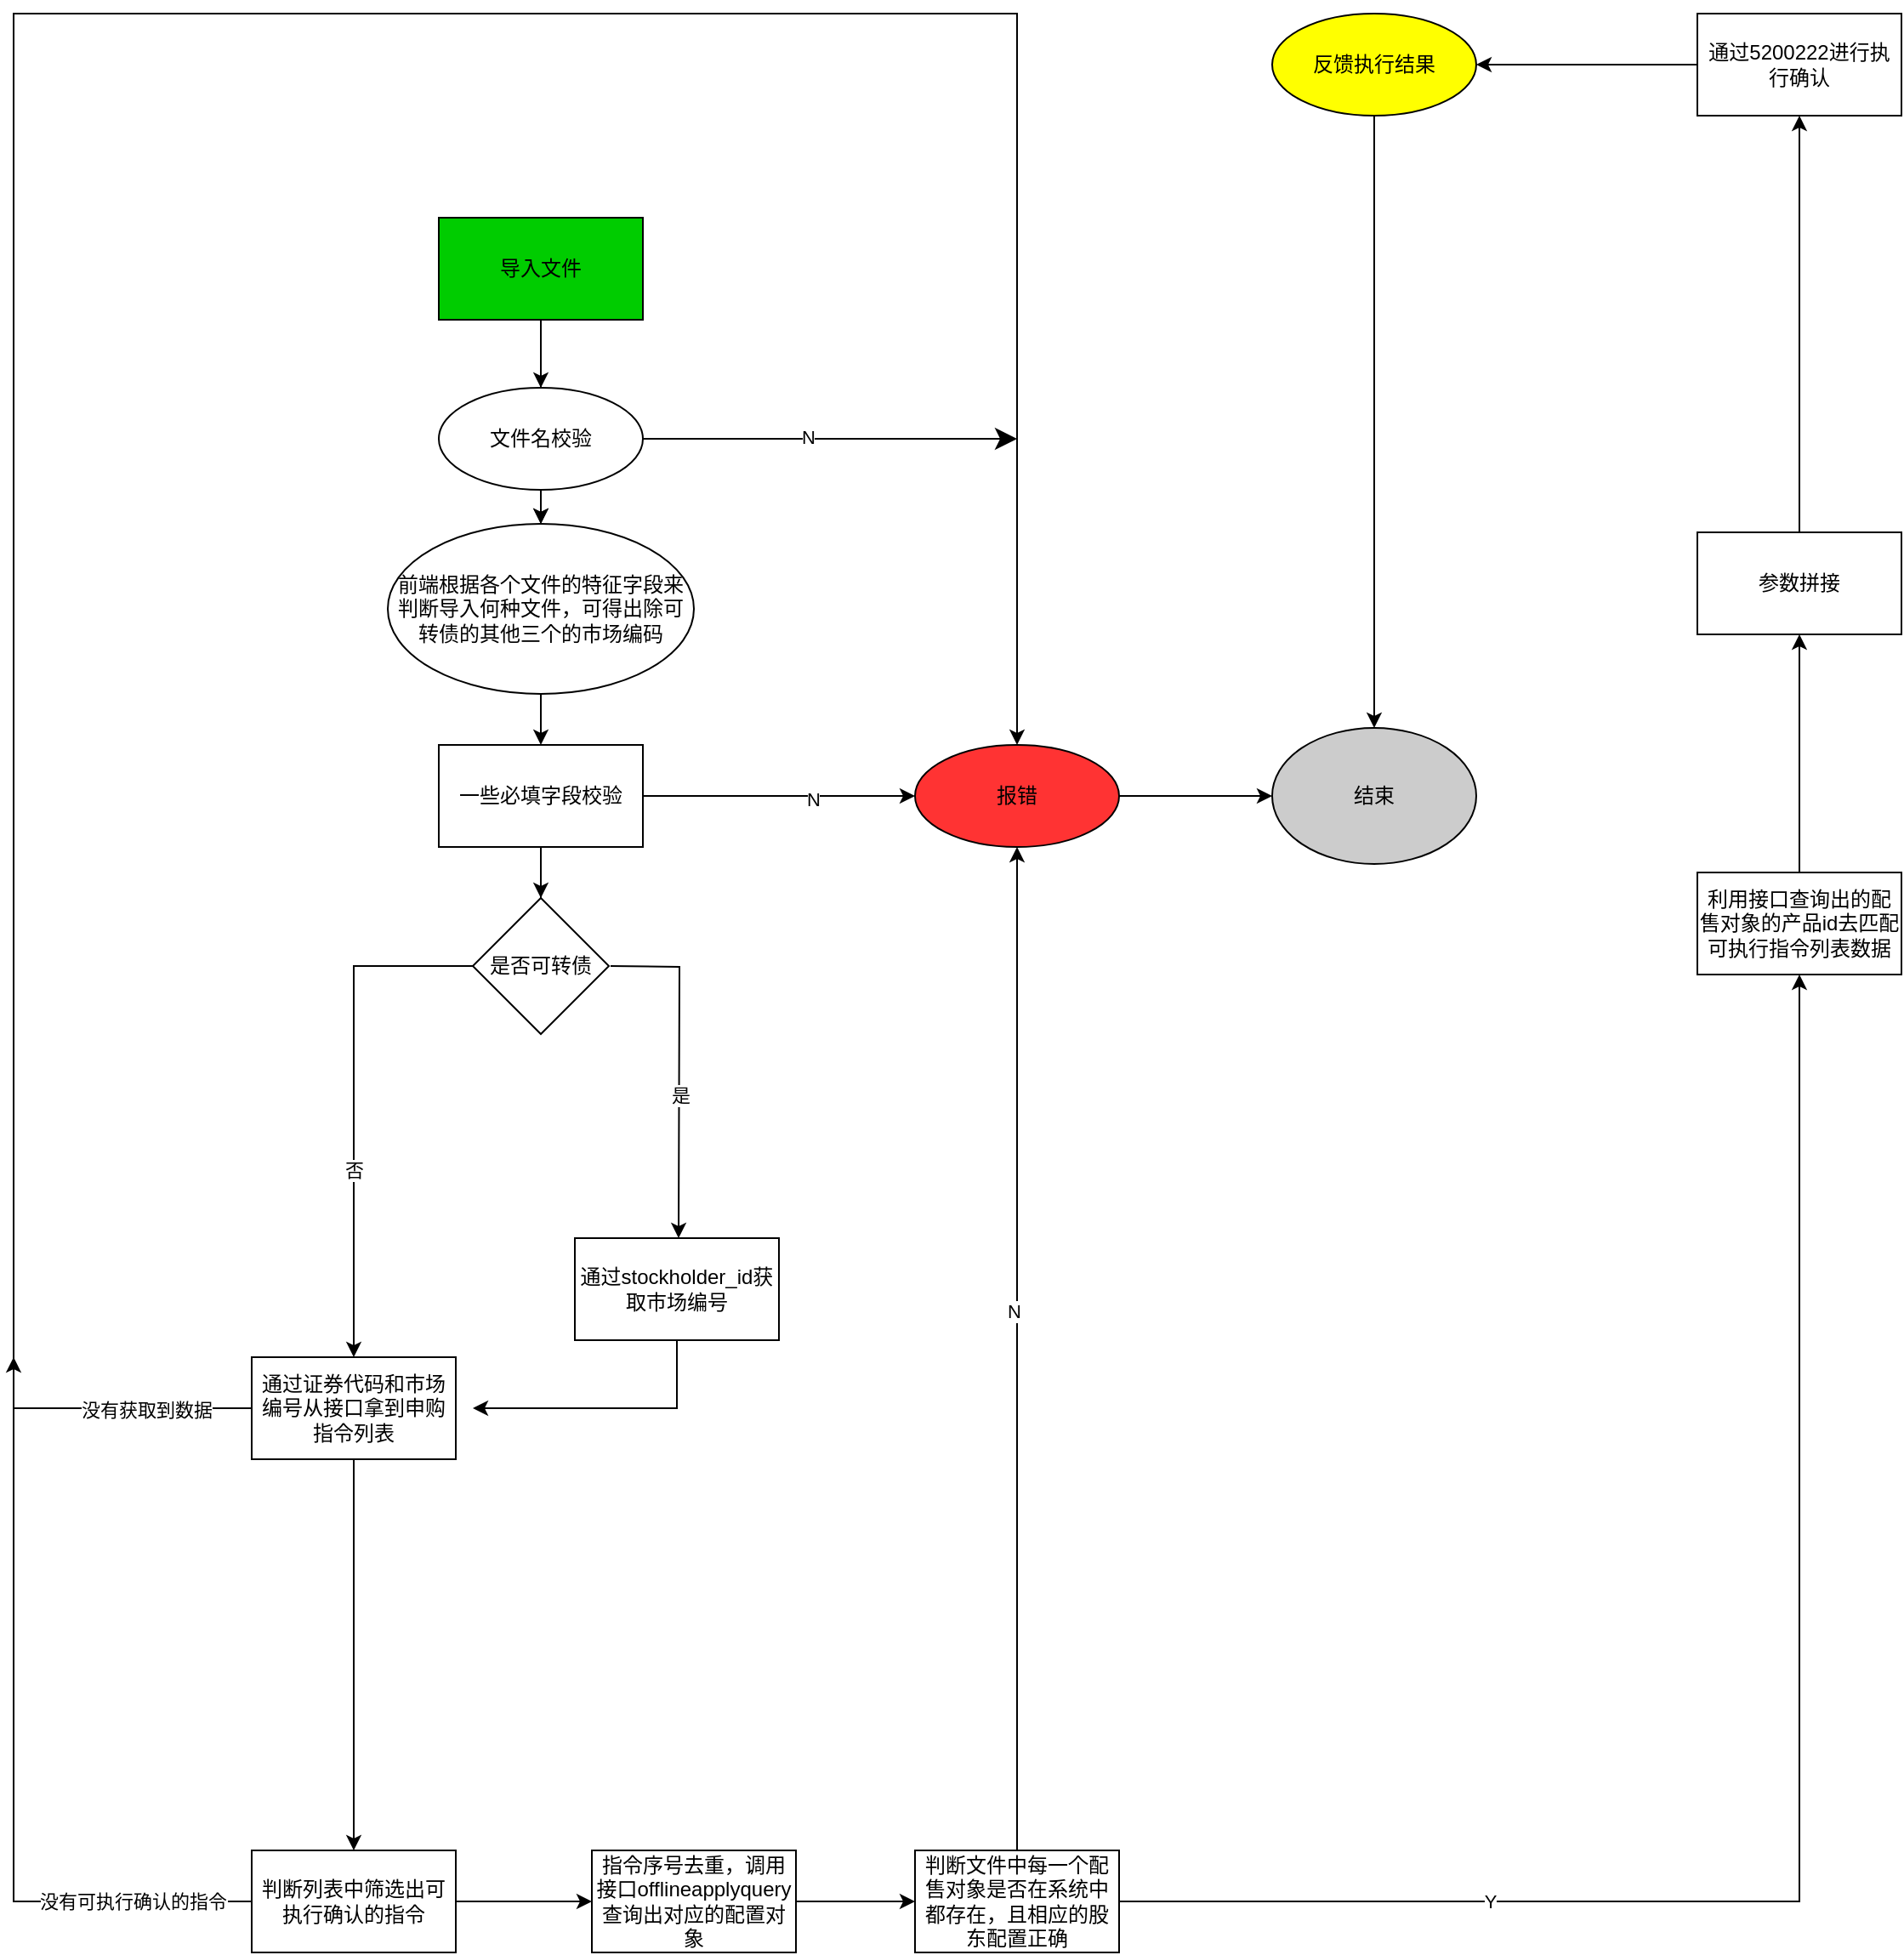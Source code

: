 <mxfile version="15.3.0" type="github">
  <diagram id="tyzSk7_lH9VJJXgL34DW" name="Page-1">
    <mxGraphModel dx="1422" dy="762" grid="1" gridSize="10" guides="1" tooltips="1" connect="1" arrows="1" fold="1" page="1" pageScale="1" pageWidth="1169" pageHeight="1654" math="0" shadow="0">
      <root>
        <mxCell id="0" />
        <mxCell id="1" parent="0" />
        <mxCell id="exUFgxOLjet-AzG1wuCk-4" value="" style="edgeStyle=orthogonalEdgeStyle;rounded=0;orthogonalLoop=1;jettySize=auto;html=1;startArrow=none;" parent="1" source="exUFgxOLjet-AzG1wuCk-5" target="exUFgxOLjet-AzG1wuCk-3" edge="1">
          <mxGeometry relative="1" as="geometry" />
        </mxCell>
        <mxCell id="exUFgxOLjet-AzG1wuCk-6" value="" style="edgeStyle=orthogonalEdgeStyle;rounded=0;orthogonalLoop=1;jettySize=auto;html=1;" parent="1" source="exUFgxOLjet-AzG1wuCk-1" target="exUFgxOLjet-AzG1wuCk-5" edge="1">
          <mxGeometry relative="1" as="geometry" />
        </mxCell>
        <mxCell id="exUFgxOLjet-AzG1wuCk-8" value="" style="edgeStyle=orthogonalEdgeStyle;rounded=0;orthogonalLoop=1;jettySize=auto;html=1;" parent="1" source="exUFgxOLjet-AzG1wuCk-1" target="exUFgxOLjet-AzG1wuCk-5" edge="1">
          <mxGeometry relative="1" as="geometry" />
        </mxCell>
        <mxCell id="exUFgxOLjet-AzG1wuCk-13" value="" style="edgeStyle=orthogonalEdgeStyle;rounded=0;orthogonalLoop=1;jettySize=auto;html=1;" parent="1" source="exUFgxOLjet-AzG1wuCk-1" target="exUFgxOLjet-AzG1wuCk-12" edge="1">
          <mxGeometry relative="1" as="geometry" />
        </mxCell>
        <mxCell id="exUFgxOLjet-AzG1wuCk-1" value="导入文件" style="rounded=0;whiteSpace=wrap;html=1;fillColor=#00CC00;" parent="1" vertex="1">
          <mxGeometry x="870" y="240" width="120" height="60" as="geometry" />
        </mxCell>
        <mxCell id="exUFgxOLjet-AzG1wuCk-16" value="" style="edgeStyle=orthogonalEdgeStyle;rounded=0;orthogonalLoop=1;jettySize=auto;html=1;startArrow=none;exitX=0;exitY=0.5;exitDx=0;exitDy=0;" parent="1" source="g0_fx2HfrhNK7-xycyEK-6" target="exUFgxOLjet-AzG1wuCk-15" edge="1">
          <mxGeometry relative="1" as="geometry" />
        </mxCell>
        <mxCell id="g0_fx2HfrhNK7-xycyEK-10" value="否" style="edgeLabel;html=1;align=center;verticalAlign=middle;resizable=0;points=[];" parent="exUFgxOLjet-AzG1wuCk-16" vertex="1" connectable="0">
          <mxGeometry x="-0.006" y="1" relative="1" as="geometry">
            <mxPoint x="-1" y="41" as="offset" />
          </mxGeometry>
        </mxCell>
        <mxCell id="g0_fx2HfrhNK7-xycyEK-7" value="" style="edgeStyle=orthogonalEdgeStyle;rounded=0;orthogonalLoop=1;jettySize=auto;html=1;" parent="1" source="exUFgxOLjet-AzG1wuCk-3" target="g0_fx2HfrhNK7-xycyEK-6" edge="1">
          <mxGeometry relative="1" as="geometry" />
        </mxCell>
        <mxCell id="g0_fx2HfrhNK7-xycyEK-24" style="edgeStyle=orthogonalEdgeStyle;rounded=0;orthogonalLoop=1;jettySize=auto;html=1;entryX=0;entryY=0.5;entryDx=0;entryDy=0;" parent="1" source="exUFgxOLjet-AzG1wuCk-3" target="g0_fx2HfrhNK7-xycyEK-23" edge="1">
          <mxGeometry relative="1" as="geometry" />
        </mxCell>
        <mxCell id="PnK6JRSYo8JlKIrQunw2-4" value="N" style="edgeLabel;html=1;align=center;verticalAlign=middle;resizable=0;points=[];" vertex="1" connectable="0" parent="g0_fx2HfrhNK7-xycyEK-24">
          <mxGeometry x="0.25" y="-2" relative="1" as="geometry">
            <mxPoint as="offset" />
          </mxGeometry>
        </mxCell>
        <mxCell id="exUFgxOLjet-AzG1wuCk-3" value="一些必填字段校验" style="whiteSpace=wrap;html=1;rounded=0;" parent="1" vertex="1">
          <mxGeometry x="870" y="550" width="120" height="60" as="geometry" />
        </mxCell>
        <mxCell id="exUFgxOLjet-AzG1wuCk-5" value="前端根据各个文件的特征字段来判断导入何种文件，可得出除可转债的其他三个的市场编码" style="ellipse;whiteSpace=wrap;html=1;rounded=0;" parent="1" vertex="1">
          <mxGeometry x="840" y="420" width="180" height="100" as="geometry" />
        </mxCell>
        <mxCell id="exUFgxOLjet-AzG1wuCk-7" value="" style="edgeStyle=orthogonalEdgeStyle;rounded=0;orthogonalLoop=1;jettySize=auto;html=1;endArrow=none;startArrow=none;" parent="1" source="exUFgxOLjet-AzG1wuCk-12" target="exUFgxOLjet-AzG1wuCk-5" edge="1">
          <mxGeometry relative="1" as="geometry">
            <mxPoint x="930" y="300" as="sourcePoint" />
            <mxPoint x="920" y="620" as="targetPoint" />
          </mxGeometry>
        </mxCell>
        <mxCell id="g0_fx2HfrhNK7-xycyEK-21" style="edgeStyle=orthogonalEdgeStyle;rounded=0;orthogonalLoop=1;jettySize=auto;html=1;endArrow=classic;endFill=1;endSize=10;strokeWidth=1;" parent="1" source="exUFgxOLjet-AzG1wuCk-12" edge="1">
          <mxGeometry relative="1" as="geometry">
            <mxPoint x="1210" y="370" as="targetPoint" />
          </mxGeometry>
        </mxCell>
        <mxCell id="PnK6JRSYo8JlKIrQunw2-3" value="N" style="edgeLabel;html=1;align=center;verticalAlign=middle;resizable=0;points=[];" vertex="1" connectable="0" parent="g0_fx2HfrhNK7-xycyEK-21">
          <mxGeometry x="-0.118" y="1" relative="1" as="geometry">
            <mxPoint as="offset" />
          </mxGeometry>
        </mxCell>
        <mxCell id="exUFgxOLjet-AzG1wuCk-12" value="文件名校验" style="ellipse;whiteSpace=wrap;html=1;rounded=0;" parent="1" vertex="1">
          <mxGeometry x="870" y="340" width="120" height="60" as="geometry" />
        </mxCell>
        <mxCell id="exUFgxOLjet-AzG1wuCk-14" value="" style="edgeStyle=orthogonalEdgeStyle;rounded=0;orthogonalLoop=1;jettySize=auto;html=1;endArrow=none;" parent="1" source="exUFgxOLjet-AzG1wuCk-1" target="exUFgxOLjet-AzG1wuCk-12" edge="1">
          <mxGeometry relative="1" as="geometry">
            <mxPoint x="930" y="300" as="sourcePoint" />
            <mxPoint x="930" y="440" as="targetPoint" />
          </mxGeometry>
        </mxCell>
        <mxCell id="g0_fx2HfrhNK7-xycyEK-27" style="edgeStyle=orthogonalEdgeStyle;rounded=0;orthogonalLoop=1;jettySize=auto;html=1;entryX=0.5;entryY=0;entryDx=0;entryDy=0;" parent="1" source="exUFgxOLjet-AzG1wuCk-15" target="g0_fx2HfrhNK7-xycyEK-23" edge="1">
          <mxGeometry relative="1" as="geometry">
            <mxPoint x="1210" y="540" as="targetPoint" />
            <Array as="points">
              <mxPoint x="620" y="940" />
              <mxPoint x="620" y="120" />
              <mxPoint x="1210" y="120" />
            </Array>
          </mxGeometry>
        </mxCell>
        <mxCell id="g0_fx2HfrhNK7-xycyEK-30" value="没有获取到数据" style="edgeLabel;html=1;align=center;verticalAlign=middle;resizable=0;points=[];" parent="g0_fx2HfrhNK7-xycyEK-27" vertex="1" connectable="0">
          <mxGeometry x="-0.948" y="1" relative="1" as="geometry">
            <mxPoint x="-11" as="offset" />
          </mxGeometry>
        </mxCell>
        <mxCell id="g0_fx2HfrhNK7-xycyEK-29" style="edgeStyle=orthogonalEdgeStyle;rounded=0;orthogonalLoop=1;jettySize=auto;html=1;" parent="1" source="exUFgxOLjet-AzG1wuCk-15" edge="1">
          <mxGeometry relative="1" as="geometry">
            <mxPoint x="820" y="1200" as="targetPoint" />
          </mxGeometry>
        </mxCell>
        <mxCell id="exUFgxOLjet-AzG1wuCk-15" value="通过证券代码和市场编号从接口拿到申购指令列表" style="rounded=0;whiteSpace=wrap;html=1;" parent="1" vertex="1">
          <mxGeometry x="760" y="910" width="120" height="60" as="geometry" />
        </mxCell>
        <mxCell id="exUFgxOLjet-AzG1wuCk-20" value="" style="edgeStyle=orthogonalEdgeStyle;rounded=0;orthogonalLoop=1;jettySize=auto;html=1;" parent="1" source="exUFgxOLjet-AzG1wuCk-17" target="exUFgxOLjet-AzG1wuCk-19" edge="1">
          <mxGeometry relative="1" as="geometry" />
        </mxCell>
        <mxCell id="g0_fx2HfrhNK7-xycyEK-31" style="edgeStyle=orthogonalEdgeStyle;rounded=0;orthogonalLoop=1;jettySize=auto;html=1;" parent="1" source="exUFgxOLjet-AzG1wuCk-17" edge="1">
          <mxGeometry relative="1" as="geometry">
            <mxPoint x="620" y="910" as="targetPoint" />
            <Array as="points">
              <mxPoint x="620" y="1230" />
            </Array>
          </mxGeometry>
        </mxCell>
        <mxCell id="g0_fx2HfrhNK7-xycyEK-33" value="没有可执行确认的指令" style="edgeLabel;html=1;align=center;verticalAlign=middle;resizable=0;points=[];" parent="g0_fx2HfrhNK7-xycyEK-31" vertex="1" connectable="0">
          <mxGeometry x="-0.813" relative="1" as="geometry">
            <mxPoint x="-27" as="offset" />
          </mxGeometry>
        </mxCell>
        <mxCell id="exUFgxOLjet-AzG1wuCk-17" value="判断列表中筛选出可执行确认的指令" style="rounded=0;whiteSpace=wrap;html=1;" parent="1" vertex="1">
          <mxGeometry x="760" y="1200" width="120" height="60" as="geometry" />
        </mxCell>
        <mxCell id="exUFgxOLjet-AzG1wuCk-22" value="" style="edgeStyle=orthogonalEdgeStyle;rounded=0;orthogonalLoop=1;jettySize=auto;html=1;" parent="1" source="exUFgxOLjet-AzG1wuCk-19" target="exUFgxOLjet-AzG1wuCk-21" edge="1">
          <mxGeometry relative="1" as="geometry" />
        </mxCell>
        <mxCell id="exUFgxOLjet-AzG1wuCk-19" value="指令序号去重，调用接口offlineapplyquery查询出对应的配置对象" style="rounded=0;whiteSpace=wrap;html=1;" parent="1" vertex="1">
          <mxGeometry x="960" y="1200" width="120" height="60" as="geometry" />
        </mxCell>
        <mxCell id="exUFgxOLjet-AzG1wuCk-26" value="" style="edgeStyle=orthogonalEdgeStyle;rounded=0;orthogonalLoop=1;jettySize=auto;html=1;" parent="1" source="exUFgxOLjet-AzG1wuCk-21" target="exUFgxOLjet-AzG1wuCk-25" edge="1">
          <mxGeometry relative="1" as="geometry">
            <Array as="points">
              <mxPoint x="1670" y="1230" />
            </Array>
          </mxGeometry>
        </mxCell>
        <mxCell id="g0_fx2HfrhNK7-xycyEK-37" value="Y" style="edgeLabel;html=1;align=center;verticalAlign=middle;resizable=0;points=[];" parent="exUFgxOLjet-AzG1wuCk-26" vertex="1" connectable="0">
          <mxGeometry x="-0.69" y="-1" relative="1" as="geometry">
            <mxPoint x="71" y="-1" as="offset" />
          </mxGeometry>
        </mxCell>
        <mxCell id="PnK6JRSYo8JlKIrQunw2-1" style="edgeStyle=orthogonalEdgeStyle;rounded=0;orthogonalLoop=1;jettySize=auto;html=1;entryX=0.5;entryY=1;entryDx=0;entryDy=0;" edge="1" parent="1" source="exUFgxOLjet-AzG1wuCk-21" target="g0_fx2HfrhNK7-xycyEK-23">
          <mxGeometry relative="1" as="geometry">
            <mxPoint x="1210" y="620" as="targetPoint" />
          </mxGeometry>
        </mxCell>
        <mxCell id="PnK6JRSYo8JlKIrQunw2-2" value="N" style="edgeLabel;html=1;align=center;verticalAlign=middle;resizable=0;points=[];" vertex="1" connectable="0" parent="PnK6JRSYo8JlKIrQunw2-1">
          <mxGeometry x="0.075" y="2" relative="1" as="geometry">
            <mxPoint as="offset" />
          </mxGeometry>
        </mxCell>
        <mxCell id="exUFgxOLjet-AzG1wuCk-21" value="判断文件中每一个配售对象是否在系统中都存在，且相应的股东配置正确" style="whiteSpace=wrap;html=1;rounded=0;" parent="1" vertex="1">
          <mxGeometry x="1150" y="1200" width="120" height="60" as="geometry" />
        </mxCell>
        <mxCell id="exUFgxOLjet-AzG1wuCk-28" value="" style="edgeStyle=orthogonalEdgeStyle;rounded=0;orthogonalLoop=1;jettySize=auto;html=1;" parent="1" source="exUFgxOLjet-AzG1wuCk-25" target="exUFgxOLjet-AzG1wuCk-27" edge="1">
          <mxGeometry relative="1" as="geometry" />
        </mxCell>
        <mxCell id="exUFgxOLjet-AzG1wuCk-25" value="利用接口查询出的配售对象的产品id去匹配可执行指令列表数据" style="whiteSpace=wrap;html=1;rounded=0;" parent="1" vertex="1">
          <mxGeometry x="1610" y="625" width="120" height="60" as="geometry" />
        </mxCell>
        <mxCell id="exUFgxOLjet-AzG1wuCk-30" value="" style="edgeStyle=orthogonalEdgeStyle;rounded=0;orthogonalLoop=1;jettySize=auto;html=1;" parent="1" source="exUFgxOLjet-AzG1wuCk-27" target="exUFgxOLjet-AzG1wuCk-29" edge="1">
          <mxGeometry relative="1" as="geometry" />
        </mxCell>
        <mxCell id="exUFgxOLjet-AzG1wuCk-27" value="参数拼接" style="whiteSpace=wrap;html=1;rounded=0;" parent="1" vertex="1">
          <mxGeometry x="1610" y="425" width="120" height="60" as="geometry" />
        </mxCell>
        <mxCell id="exUFgxOLjet-AzG1wuCk-32" value="" style="edgeStyle=orthogonalEdgeStyle;rounded=0;orthogonalLoop=1;jettySize=auto;html=1;" parent="1" source="exUFgxOLjet-AzG1wuCk-29" target="exUFgxOLjet-AzG1wuCk-31" edge="1">
          <mxGeometry relative="1" as="geometry" />
        </mxCell>
        <mxCell id="exUFgxOLjet-AzG1wuCk-29" value="通过5200222进行执行确认" style="whiteSpace=wrap;html=1;rounded=0;" parent="1" vertex="1">
          <mxGeometry x="1610" y="120" width="120" height="60" as="geometry" />
        </mxCell>
        <mxCell id="g0_fx2HfrhNK7-xycyEK-5" style="edgeStyle=orthogonalEdgeStyle;rounded=0;orthogonalLoop=1;jettySize=auto;html=1;entryX=0.5;entryY=0;entryDx=0;entryDy=0;" parent="1" source="exUFgxOLjet-AzG1wuCk-31" target="g0_fx2HfrhNK7-xycyEK-1" edge="1">
          <mxGeometry relative="1" as="geometry" />
        </mxCell>
        <mxCell id="exUFgxOLjet-AzG1wuCk-31" value="反馈执行结果" style="ellipse;whiteSpace=wrap;html=1;rounded=0;fillColor=#FFFF00;" parent="1" vertex="1">
          <mxGeometry x="1360" y="120" width="120" height="60" as="geometry" />
        </mxCell>
        <mxCell id="g0_fx2HfrhNK7-xycyEK-1" value="结束" style="ellipse;whiteSpace=wrap;html=1;fillColor=#CCCCCC;" parent="1" vertex="1">
          <mxGeometry x="1360" y="540" width="120" height="80" as="geometry" />
        </mxCell>
        <mxCell id="g0_fx2HfrhNK7-xycyEK-15" style="edgeStyle=orthogonalEdgeStyle;rounded=0;orthogonalLoop=1;jettySize=auto;html=1;exitX=1;exitY=0.5;exitDx=0;exitDy=0;" parent="1" edge="1">
          <mxGeometry relative="1" as="geometry">
            <mxPoint x="971" y="680" as="sourcePoint" />
            <mxPoint x="1011" y="840" as="targetPoint" />
          </mxGeometry>
        </mxCell>
        <mxCell id="g0_fx2HfrhNK7-xycyEK-26" value="是" style="edgeLabel;html=1;align=center;verticalAlign=middle;resizable=0;points=[];" parent="g0_fx2HfrhNK7-xycyEK-15" vertex="1" connectable="0">
          <mxGeometry x="-0.015" y="2" relative="1" as="geometry">
            <mxPoint x="-2" y="17" as="offset" />
          </mxGeometry>
        </mxCell>
        <mxCell id="g0_fx2HfrhNK7-xycyEK-6" value="是否可转债" style="rhombus;whiteSpace=wrap;html=1;rounded=0;" parent="1" vertex="1">
          <mxGeometry x="890" y="640" width="80" height="80" as="geometry" />
        </mxCell>
        <mxCell id="g0_fx2HfrhNK7-xycyEK-8" value="" style="edgeStyle=orthogonalEdgeStyle;rounded=0;orthogonalLoop=1;jettySize=auto;html=1;endArrow=none;" parent="1" source="exUFgxOLjet-AzG1wuCk-3" target="g0_fx2HfrhNK7-xycyEK-6" edge="1">
          <mxGeometry relative="1" as="geometry">
            <mxPoint x="930" y="610" as="sourcePoint" />
            <mxPoint x="930" y="690" as="targetPoint" />
          </mxGeometry>
        </mxCell>
        <mxCell id="g0_fx2HfrhNK7-xycyEK-39" style="edgeStyle=orthogonalEdgeStyle;rounded=0;orthogonalLoop=1;jettySize=auto;html=1;" parent="1" source="g0_fx2HfrhNK7-xycyEK-11" edge="1">
          <mxGeometry relative="1" as="geometry">
            <mxPoint x="890" y="940" as="targetPoint" />
            <Array as="points">
              <mxPoint x="1010" y="940" />
              <mxPoint x="900" y="940" />
            </Array>
          </mxGeometry>
        </mxCell>
        <mxCell id="g0_fx2HfrhNK7-xycyEK-11" value="通过stockholder_id获取市场编号" style="rounded=0;whiteSpace=wrap;html=1;fillColor=none;" parent="1" vertex="1">
          <mxGeometry x="950" y="840" width="120" height="60" as="geometry" />
        </mxCell>
        <mxCell id="g0_fx2HfrhNK7-xycyEK-25" style="edgeStyle=orthogonalEdgeStyle;rounded=0;orthogonalLoop=1;jettySize=auto;html=1;entryX=0;entryY=0.5;entryDx=0;entryDy=0;" parent="1" source="g0_fx2HfrhNK7-xycyEK-23" target="g0_fx2HfrhNK7-xycyEK-1" edge="1">
          <mxGeometry relative="1" as="geometry">
            <mxPoint x="1390" y="580" as="targetPoint" />
          </mxGeometry>
        </mxCell>
        <mxCell id="g0_fx2HfrhNK7-xycyEK-23" value="报错" style="ellipse;whiteSpace=wrap;html=1;rounded=0;fillColor=#FF3333;" parent="1" vertex="1">
          <mxGeometry x="1150" y="550" width="120" height="60" as="geometry" />
        </mxCell>
      </root>
    </mxGraphModel>
  </diagram>
</mxfile>
